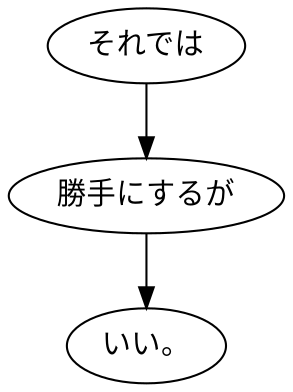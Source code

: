 digraph graph2955 {
	node0 [label="それでは"];
	node1 [label="勝手にするが"];
	node2 [label="いい。"];
	node0 -> node1;
	node1 -> node2;
}
